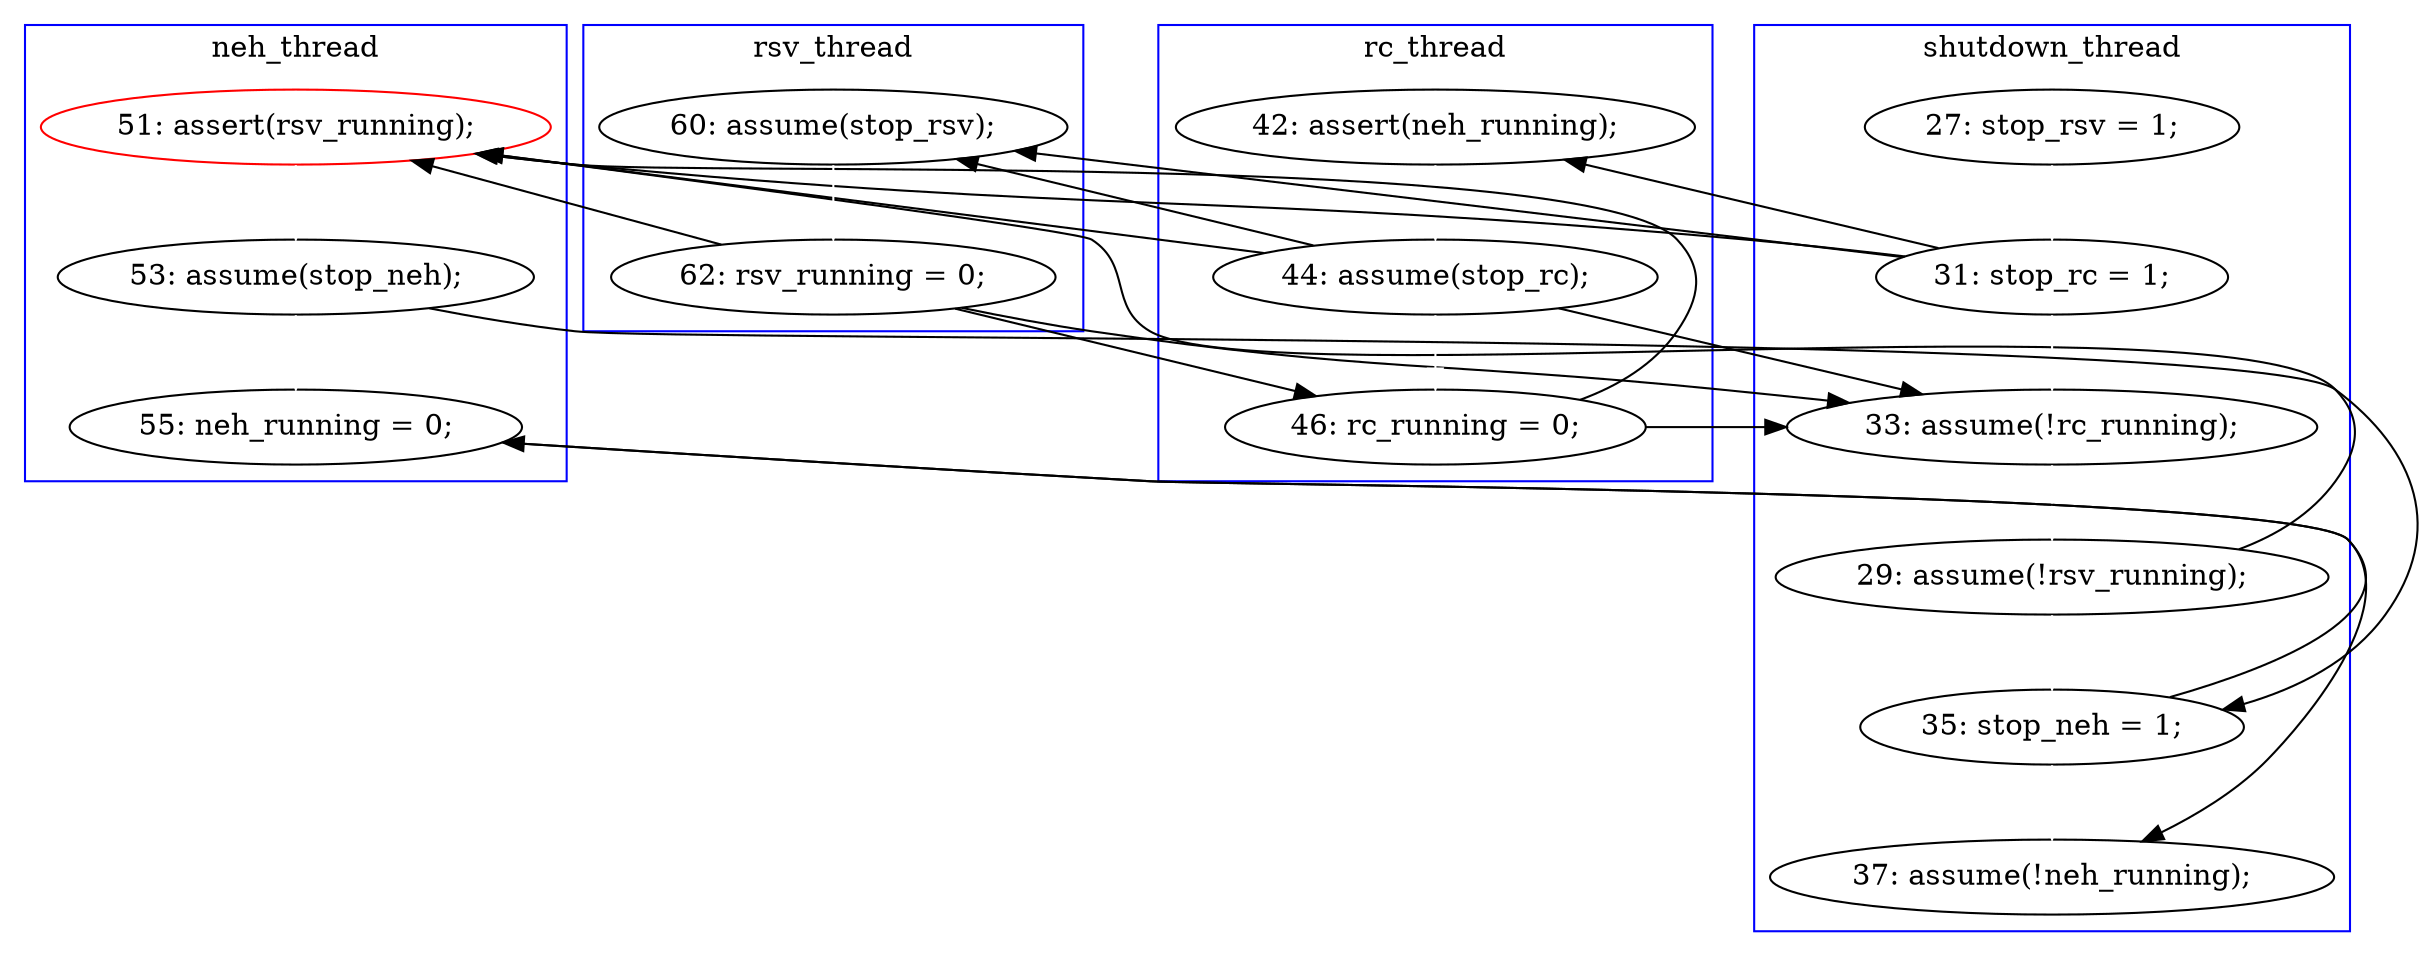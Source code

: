 digraph Counterexample {
	21 -> 29 [color = black, style = solid, constraint = false]
	32 -> 33 [color = black, style = solid, constraint = false]
	26 -> 29 [color = black, style = solid, constraint = false]
	17 -> 25 [color = black, style = solid, constraint = false]
	17 -> 29 [color = black, style = solid, constraint = false]
	16 -> 17 [color = white, style = solid]
	24 -> 29 [color = black, style = solid, constraint = false]
	14 -> 25 [color = white, style = solid]
	29 -> 30 [color = white, style = solid]
	17 -> 20 [color = black, style = solid, constraint = false]
	30 -> 32 [color = white, style = solid]
	25 -> 26 [color = white, style = solid]
	31 -> 33 [color = white, style = solid]
	21 -> 24 [color = black, style = solid, constraint = false]
	24 -> 25 [color = black, style = solid, constraint = false]
	17 -> 24 [color = white, style = solid]
	26 -> 31 [color = white, style = solid]
	14 -> 29 [color = black, style = solid, constraint = false]
	30 -> 31 [color = black, style = solid, constraint = false]
	13 -> 14 [color = white, style = solid]
	14 -> 16 [color = black, style = solid, constraint = false]
	21 -> 25 [color = black, style = solid, constraint = false]
	14 -> 20 [color = black, style = solid, constraint = false]
	31 -> 32 [color = black, style = solid, constraint = false]
	20 -> 21 [color = white, style = solid]
	subgraph cluster2 {
		label = rc_thread
		color = blue
		16  [label = "42: assert(neh_running);"]
		24  [label = "46: rc_running = 0;"]
		17  [label = "44: assume(stop_rc);"]
	}
	subgraph cluster4 {
		label = rsv_thread
		color = blue
		21  [label = "62: rsv_running = 0;"]
		20  [label = "60: assume(stop_rsv);"]
	}
	subgraph cluster3 {
		label = neh_thread
		color = blue
		32  [label = "55: neh_running = 0;"]
		30  [label = "53: assume(stop_neh);"]
		29  [label = "51: assert(rsv_running);", color = red]
	}
	subgraph cluster1 {
		label = shutdown_thread
		color = blue
		31  [label = "35: stop_neh = 1;"]
		13  [label = "27: stop_rsv = 1;"]
		14  [label = "31: stop_rc = 1;"]
		26  [label = "29: assume(!rsv_running);"]
		33  [label = "37: assume(!neh_running);"]
		25  [label = "33: assume(!rc_running);"]
	}
}